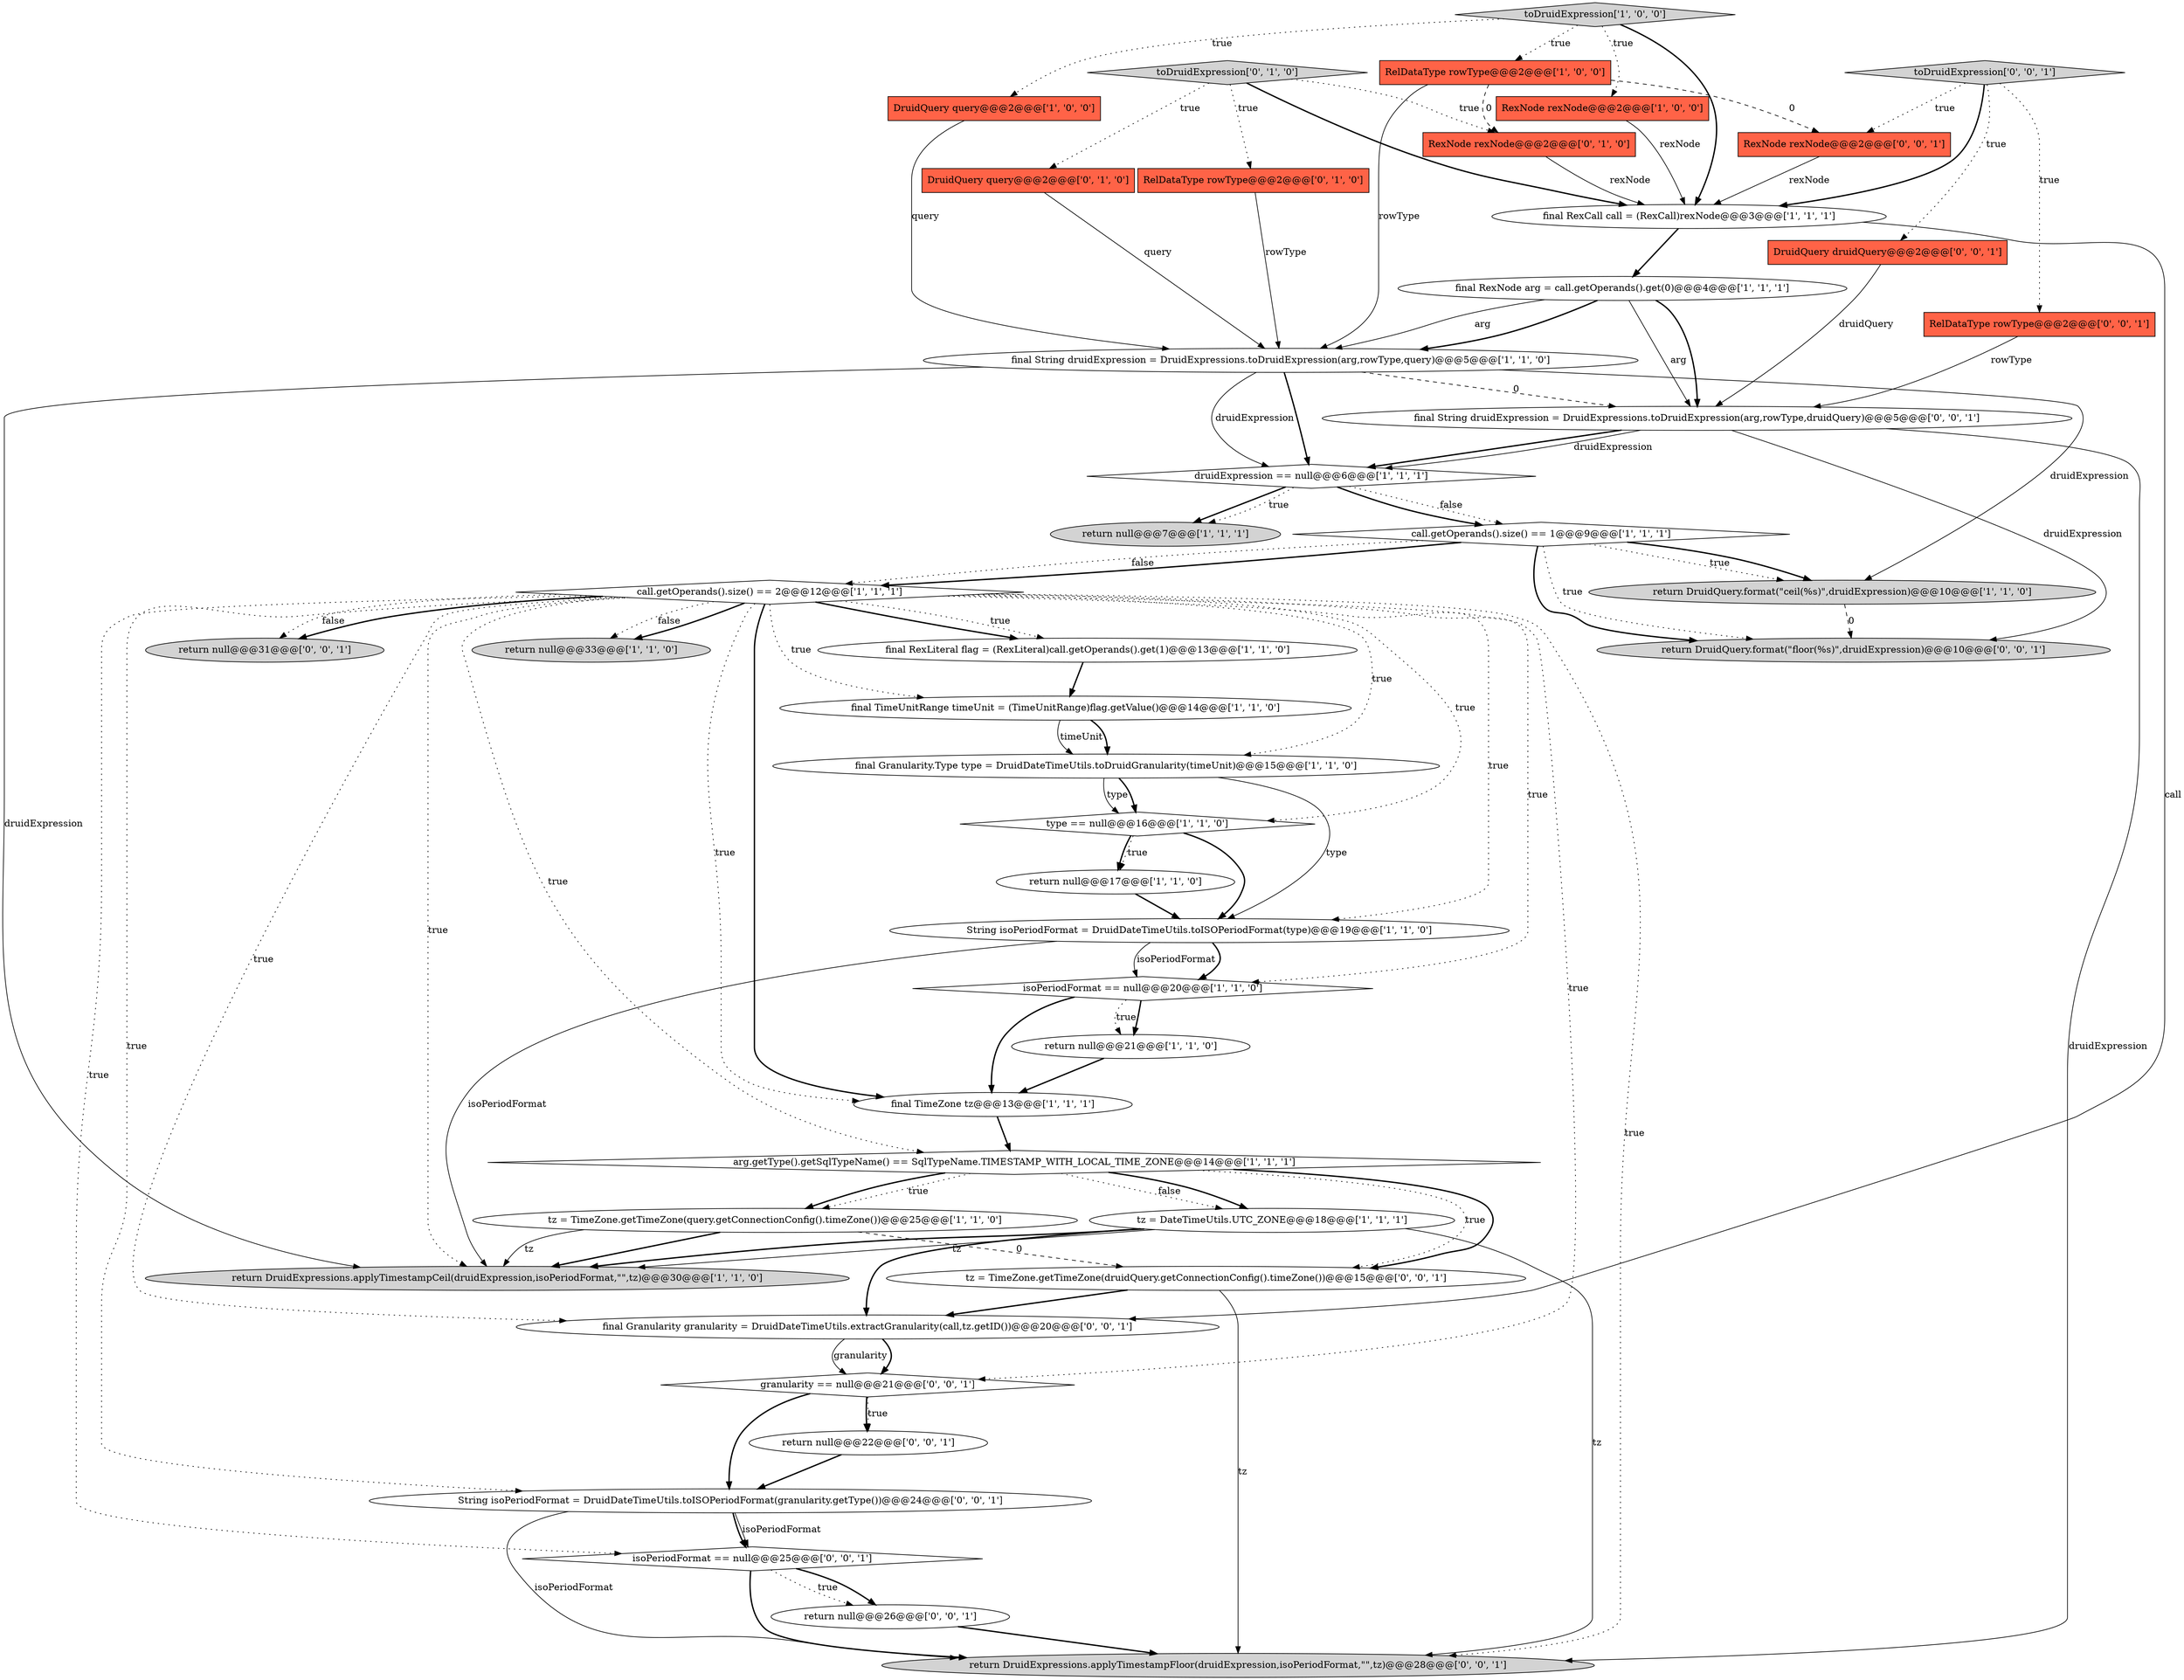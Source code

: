 digraph {
32 [style = filled, label = "isoPeriodFormat == null@@@25@@@['0', '0', '1']", fillcolor = white, shape = diamond image = "AAA0AAABBB3BBB"];
17 [style = filled, label = "druidExpression == null@@@6@@@['1', '1', '1']", fillcolor = white, shape = diamond image = "AAA0AAABBB1BBB"];
4 [style = filled, label = "return DruidExpressions.applyTimestampCeil(druidExpression,isoPeriodFormat,\"\",tz)@@@30@@@['1', '1', '0']", fillcolor = lightgray, shape = ellipse image = "AAA0AAABBB1BBB"];
12 [style = filled, label = "tz = DateTimeUtils.UTC_ZONE@@@18@@@['1', '1', '1']", fillcolor = white, shape = ellipse image = "AAA0AAABBB1BBB"];
0 [style = filled, label = "final Granularity.Type type = DruidDateTimeUtils.toDruidGranularity(timeUnit)@@@15@@@['1', '1', '0']", fillcolor = white, shape = ellipse image = "AAA0AAABBB1BBB"];
26 [style = filled, label = "RelDataType rowType@@@2@@@['0', '1', '0']", fillcolor = tomato, shape = box image = "AAA0AAABBB2BBB"];
27 [style = filled, label = "toDruidExpression['0', '1', '0']", fillcolor = lightgray, shape = diamond image = "AAA0AAABBB2BBB"];
37 [style = filled, label = "DruidQuery druidQuery@@@2@@@['0', '0', '1']", fillcolor = tomato, shape = box image = "AAA0AAABBB3BBB"];
15 [style = filled, label = "final TimeZone tz@@@13@@@['1', '1', '1']", fillcolor = white, shape = ellipse image = "AAA0AAABBB1BBB"];
7 [style = filled, label = "DruidQuery query@@@2@@@['1', '0', '0']", fillcolor = tomato, shape = box image = "AAA0AAABBB1BBB"];
1 [style = filled, label = "return DruidQuery.format(\"ceil(%s)\",druidExpression)@@@10@@@['1', '1', '0']", fillcolor = lightgray, shape = ellipse image = "AAA0AAABBB1BBB"];
14 [style = filled, label = "isoPeriodFormat == null@@@20@@@['1', '1', '0']", fillcolor = white, shape = diamond image = "AAA0AAABBB1BBB"];
35 [style = filled, label = "return null@@@31@@@['0', '0', '1']", fillcolor = lightgray, shape = ellipse image = "AAA0AAABBB3BBB"];
9 [style = filled, label = "return null@@@7@@@['1', '1', '1']", fillcolor = lightgray, shape = ellipse image = "AAA0AAABBB1BBB"];
42 [style = filled, label = "String isoPeriodFormat = DruidDateTimeUtils.toISOPeriodFormat(granularity.getType())@@@24@@@['0', '0', '1']", fillcolor = white, shape = ellipse image = "AAA0AAABBB3BBB"];
22 [style = filled, label = "call.getOperands().size() == 1@@@9@@@['1', '1', '1']", fillcolor = white, shape = diamond image = "AAA0AAABBB1BBB"];
31 [style = filled, label = "return null@@@22@@@['0', '0', '1']", fillcolor = white, shape = ellipse image = "AAA0AAABBB3BBB"];
21 [style = filled, label = "final RexLiteral flag = (RexLiteral)call.getOperands().get(1)@@@13@@@['1', '1', '0']", fillcolor = white, shape = ellipse image = "AAA0AAABBB1BBB"];
8 [style = filled, label = "return null@@@17@@@['1', '1', '0']", fillcolor = white, shape = ellipse image = "AAA0AAABBB1BBB"];
24 [style = filled, label = "RelDataType rowType@@@2@@@['1', '0', '0']", fillcolor = tomato, shape = box image = "AAA1AAABBB1BBB"];
41 [style = filled, label = "RexNode rexNode@@@2@@@['0', '0', '1']", fillcolor = tomato, shape = box image = "AAA0AAABBB3BBB"];
43 [style = filled, label = "return null@@@26@@@['0', '0', '1']", fillcolor = white, shape = ellipse image = "AAA0AAABBB3BBB"];
44 [style = filled, label = "final String druidExpression = DruidExpressions.toDruidExpression(arg,rowType,druidQuery)@@@5@@@['0', '0', '1']", fillcolor = white, shape = ellipse image = "AAA0AAABBB3BBB"];
20 [style = filled, label = "tz = TimeZone.getTimeZone(query.getConnectionConfig().timeZone())@@@25@@@['1', '1', '0']", fillcolor = white, shape = ellipse image = "AAA0AAABBB1BBB"];
30 [style = filled, label = "RelDataType rowType@@@2@@@['0', '0', '1']", fillcolor = tomato, shape = box image = "AAA0AAABBB3BBB"];
23 [style = filled, label = "final TimeUnitRange timeUnit = (TimeUnitRange)flag.getValue()@@@14@@@['1', '1', '0']", fillcolor = white, shape = ellipse image = "AAA0AAABBB1BBB"];
6 [style = filled, label = "arg.getType().getSqlTypeName() == SqlTypeName.TIMESTAMP_WITH_LOCAL_TIME_ZONE@@@14@@@['1', '1', '1']", fillcolor = white, shape = diamond image = "AAA0AAABBB1BBB"];
25 [style = filled, label = "String isoPeriodFormat = DruidDateTimeUtils.toISOPeriodFormat(type)@@@19@@@['1', '1', '0']", fillcolor = white, shape = ellipse image = "AAA0AAABBB1BBB"];
3 [style = filled, label = "RexNode rexNode@@@2@@@['1', '0', '0']", fillcolor = tomato, shape = box image = "AAA0AAABBB1BBB"];
29 [style = filled, label = "RexNode rexNode@@@2@@@['0', '1', '0']", fillcolor = tomato, shape = box image = "AAA1AAABBB2BBB"];
11 [style = filled, label = "return null@@@21@@@['1', '1', '0']", fillcolor = white, shape = ellipse image = "AAA0AAABBB1BBB"];
10 [style = filled, label = "type == null@@@16@@@['1', '1', '0']", fillcolor = white, shape = diamond image = "AAA0AAABBB1BBB"];
28 [style = filled, label = "DruidQuery query@@@2@@@['0', '1', '0']", fillcolor = tomato, shape = box image = "AAA0AAABBB2BBB"];
33 [style = filled, label = "return DruidQuery.format(\"floor(%s)\",druidExpression)@@@10@@@['0', '0', '1']", fillcolor = lightgray, shape = ellipse image = "AAA0AAABBB3BBB"];
39 [style = filled, label = "toDruidExpression['0', '0', '1']", fillcolor = lightgray, shape = diamond image = "AAA0AAABBB3BBB"];
36 [style = filled, label = "tz = TimeZone.getTimeZone(druidQuery.getConnectionConfig().timeZone())@@@15@@@['0', '0', '1']", fillcolor = white, shape = ellipse image = "AAA0AAABBB3BBB"];
2 [style = filled, label = "return null@@@33@@@['1', '1', '0']", fillcolor = lightgray, shape = ellipse image = "AAA0AAABBB1BBB"];
13 [style = filled, label = "final RexNode arg = call.getOperands().get(0)@@@4@@@['1', '1', '1']", fillcolor = white, shape = ellipse image = "AAA0AAABBB1BBB"];
18 [style = filled, label = "call.getOperands().size() == 2@@@12@@@['1', '1', '1']", fillcolor = white, shape = diamond image = "AAA0AAABBB1BBB"];
40 [style = filled, label = "final Granularity granularity = DruidDateTimeUtils.extractGranularity(call,tz.getID())@@@20@@@['0', '0', '1']", fillcolor = white, shape = ellipse image = "AAA0AAABBB3BBB"];
5 [style = filled, label = "toDruidExpression['1', '0', '0']", fillcolor = lightgray, shape = diamond image = "AAA0AAABBB1BBB"];
38 [style = filled, label = "return DruidExpressions.applyTimestampFloor(druidExpression,isoPeriodFormat,\"\",tz)@@@28@@@['0', '0', '1']", fillcolor = lightgray, shape = ellipse image = "AAA0AAABBB3BBB"];
19 [style = filled, label = "final RexCall call = (RexCall)rexNode@@@3@@@['1', '1', '1']", fillcolor = white, shape = ellipse image = "AAA0AAABBB1BBB"];
34 [style = filled, label = "granularity == null@@@21@@@['0', '0', '1']", fillcolor = white, shape = diamond image = "AAA0AAABBB3BBB"];
16 [style = filled, label = "final String druidExpression = DruidExpressions.toDruidExpression(arg,rowType,query)@@@5@@@['1', '1', '0']", fillcolor = white, shape = ellipse image = "AAA0AAABBB1BBB"];
10->8 [style = dotted, label="true"];
39->19 [style = bold, label=""];
32->43 [style = dotted, label="true"];
18->42 [style = dotted, label="true"];
17->9 [style = bold, label=""];
18->15 [style = dotted, label="true"];
25->14 [style = bold, label=""];
18->38 [style = dotted, label="true"];
30->44 [style = solid, label="rowType"];
16->1 [style = solid, label="druidExpression"];
18->34 [style = dotted, label="true"];
6->12 [style = dotted, label="false"];
28->16 [style = solid, label="query"];
5->24 [style = dotted, label="true"];
12->40 [style = bold, label=""];
12->38 [style = solid, label="tz"];
10->8 [style = bold, label=""];
36->38 [style = solid, label="tz"];
18->35 [style = bold, label=""];
14->11 [style = dotted, label="true"];
25->14 [style = solid, label="isoPeriodFormat"];
22->18 [style = dotted, label="false"];
27->19 [style = bold, label=""];
12->4 [style = solid, label="tz"];
14->11 [style = bold, label=""];
23->0 [style = solid, label="timeUnit"];
18->23 [style = dotted, label="true"];
37->44 [style = solid, label="druidQuery"];
22->33 [style = bold, label=""];
24->41 [style = dashed, label="0"];
20->4 [style = solid, label="tz"];
18->35 [style = dotted, label="false"];
18->15 [style = bold, label=""];
22->33 [style = dotted, label="true"];
34->31 [style = bold, label=""];
16->17 [style = solid, label="druidExpression"];
34->42 [style = bold, label=""];
40->34 [style = bold, label=""];
16->17 [style = bold, label=""];
5->3 [style = dotted, label="true"];
44->17 [style = bold, label=""];
42->38 [style = solid, label="isoPeriodFormat"];
13->16 [style = bold, label=""];
6->20 [style = dotted, label="true"];
18->6 [style = dotted, label="true"];
44->38 [style = solid, label="druidExpression"];
22->18 [style = bold, label=""];
34->31 [style = dotted, label="true"];
7->16 [style = solid, label="query"];
19->13 [style = bold, label=""];
18->2 [style = dotted, label="false"];
10->25 [style = bold, label=""];
27->29 [style = dotted, label="true"];
5->7 [style = dotted, label="true"];
24->16 [style = solid, label="rowType"];
42->32 [style = bold, label=""];
18->0 [style = dotted, label="true"];
26->16 [style = solid, label="rowType"];
14->15 [style = bold, label=""];
21->23 [style = bold, label=""];
1->33 [style = dashed, label="0"];
36->40 [style = bold, label=""];
16->4 [style = solid, label="druidExpression"];
16->44 [style = dashed, label="0"];
18->21 [style = dotted, label="true"];
39->30 [style = dotted, label="true"];
0->10 [style = solid, label="type"];
25->4 [style = solid, label="isoPeriodFormat"];
23->0 [style = bold, label=""];
41->19 [style = solid, label="rexNode"];
18->10 [style = dotted, label="true"];
6->20 [style = bold, label=""];
5->19 [style = bold, label=""];
31->42 [style = bold, label=""];
39->37 [style = dotted, label="true"];
17->22 [style = dotted, label="false"];
22->1 [style = dotted, label="true"];
29->19 [style = solid, label="rexNode"];
43->38 [style = bold, label=""];
22->1 [style = bold, label=""];
18->21 [style = bold, label=""];
6->12 [style = bold, label=""];
40->34 [style = solid, label="granularity"];
3->19 [style = solid, label="rexNode"];
6->36 [style = dotted, label="true"];
18->25 [style = dotted, label="true"];
27->26 [style = dotted, label="true"];
42->32 [style = solid, label="isoPeriodFormat"];
13->16 [style = solid, label="arg"];
13->44 [style = bold, label=""];
24->29 [style = dashed, label="0"];
15->6 [style = bold, label=""];
18->40 [style = dotted, label="true"];
19->40 [style = solid, label="call"];
32->43 [style = bold, label=""];
18->2 [style = bold, label=""];
17->22 [style = bold, label=""];
0->25 [style = solid, label="type"];
18->32 [style = dotted, label="true"];
6->36 [style = bold, label=""];
18->14 [style = dotted, label="true"];
11->15 [style = bold, label=""];
20->4 [style = bold, label=""];
32->38 [style = bold, label=""];
27->28 [style = dotted, label="true"];
44->17 [style = solid, label="druidExpression"];
0->10 [style = bold, label=""];
44->33 [style = solid, label="druidExpression"];
12->4 [style = bold, label=""];
20->36 [style = dashed, label="0"];
39->41 [style = dotted, label="true"];
17->9 [style = dotted, label="true"];
18->4 [style = dotted, label="true"];
13->44 [style = solid, label="arg"];
8->25 [style = bold, label=""];
}
